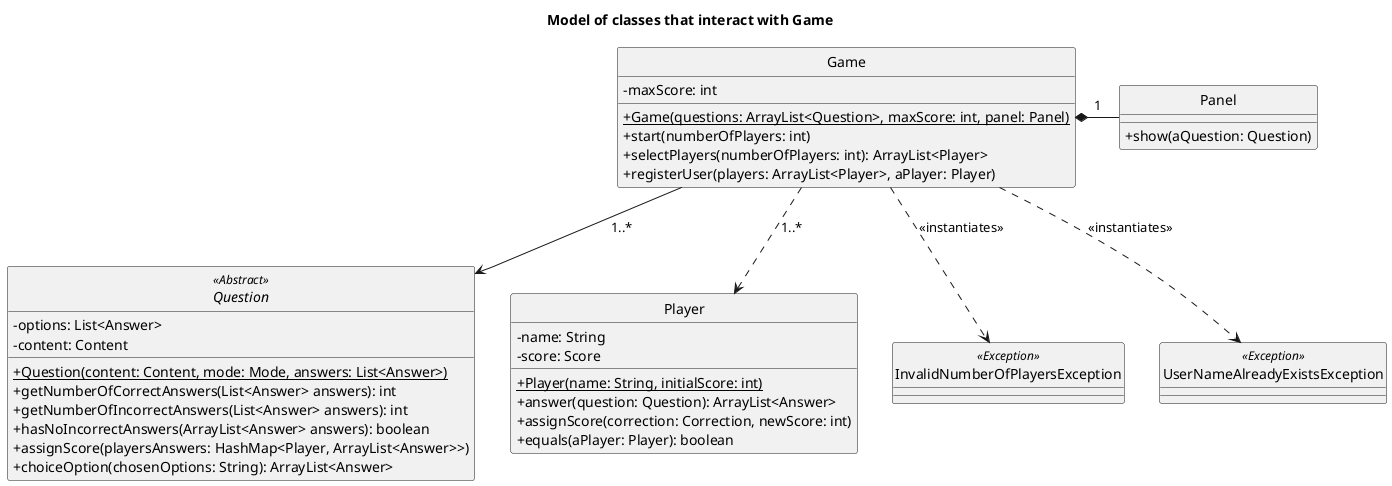 @startuml

skinparam monochrome true
hide circle
skinparam classAttributeIconSize 0

title: Model of classes that interact with Game

class Game{
-maxScore: int
+{static}Game(questions: ArrayList<Question>, maxScore: int, panel: Panel)
+start(numberOfPlayers: int)
+selectPlayers(numberOfPlayers: int): ArrayList<Player>
+registerUser(players: ArrayList<Player>, aPlayer: Player)
}

class Panel{
+show(aQuestion: Question)
}

abstract class Question{
-options: List<Answer>
-content: Content
+{static}Question(content: Content, mode: Mode, answers: List<Answer>)
+getNumberOfCorrectAnswers(List<Answer> answers): int
+getNumberOfIncorrectAnswers(List<Answer> answers): int
+hasNoIncorrectAnswers(ArrayList<Answer> answers): boolean
+assignScore(playersAnswers: HashMap<Player, ArrayList<Answer>>)
+choiceOption(chosenOptions: String): ArrayList<Answer>
}

class Player{
-name: String
-score: Score
+{static}Player(name: String, initialScore: int)
+answer(question: Question): ArrayList<Answer>
+assignScore(correction: Correction, newScore: int)
+equals(aPlayer: Player): boolean
}

class InvalidNumberOfPlayersException{}

class UserNameAlreadyExistsException{}

Game *- Panel:1
Game --> Question:1..*
Game ..> Player:1..*

Question <<Abstract>>
InvalidNumberOfPlayersException <<Exception>>
UserNameAlreadyExistsException <<Exception>>

Game ..> InvalidNumberOfPlayersException: <<instantiates>>
Game ..> UserNameAlreadyExistsException: <<instantiates>>


@enduml